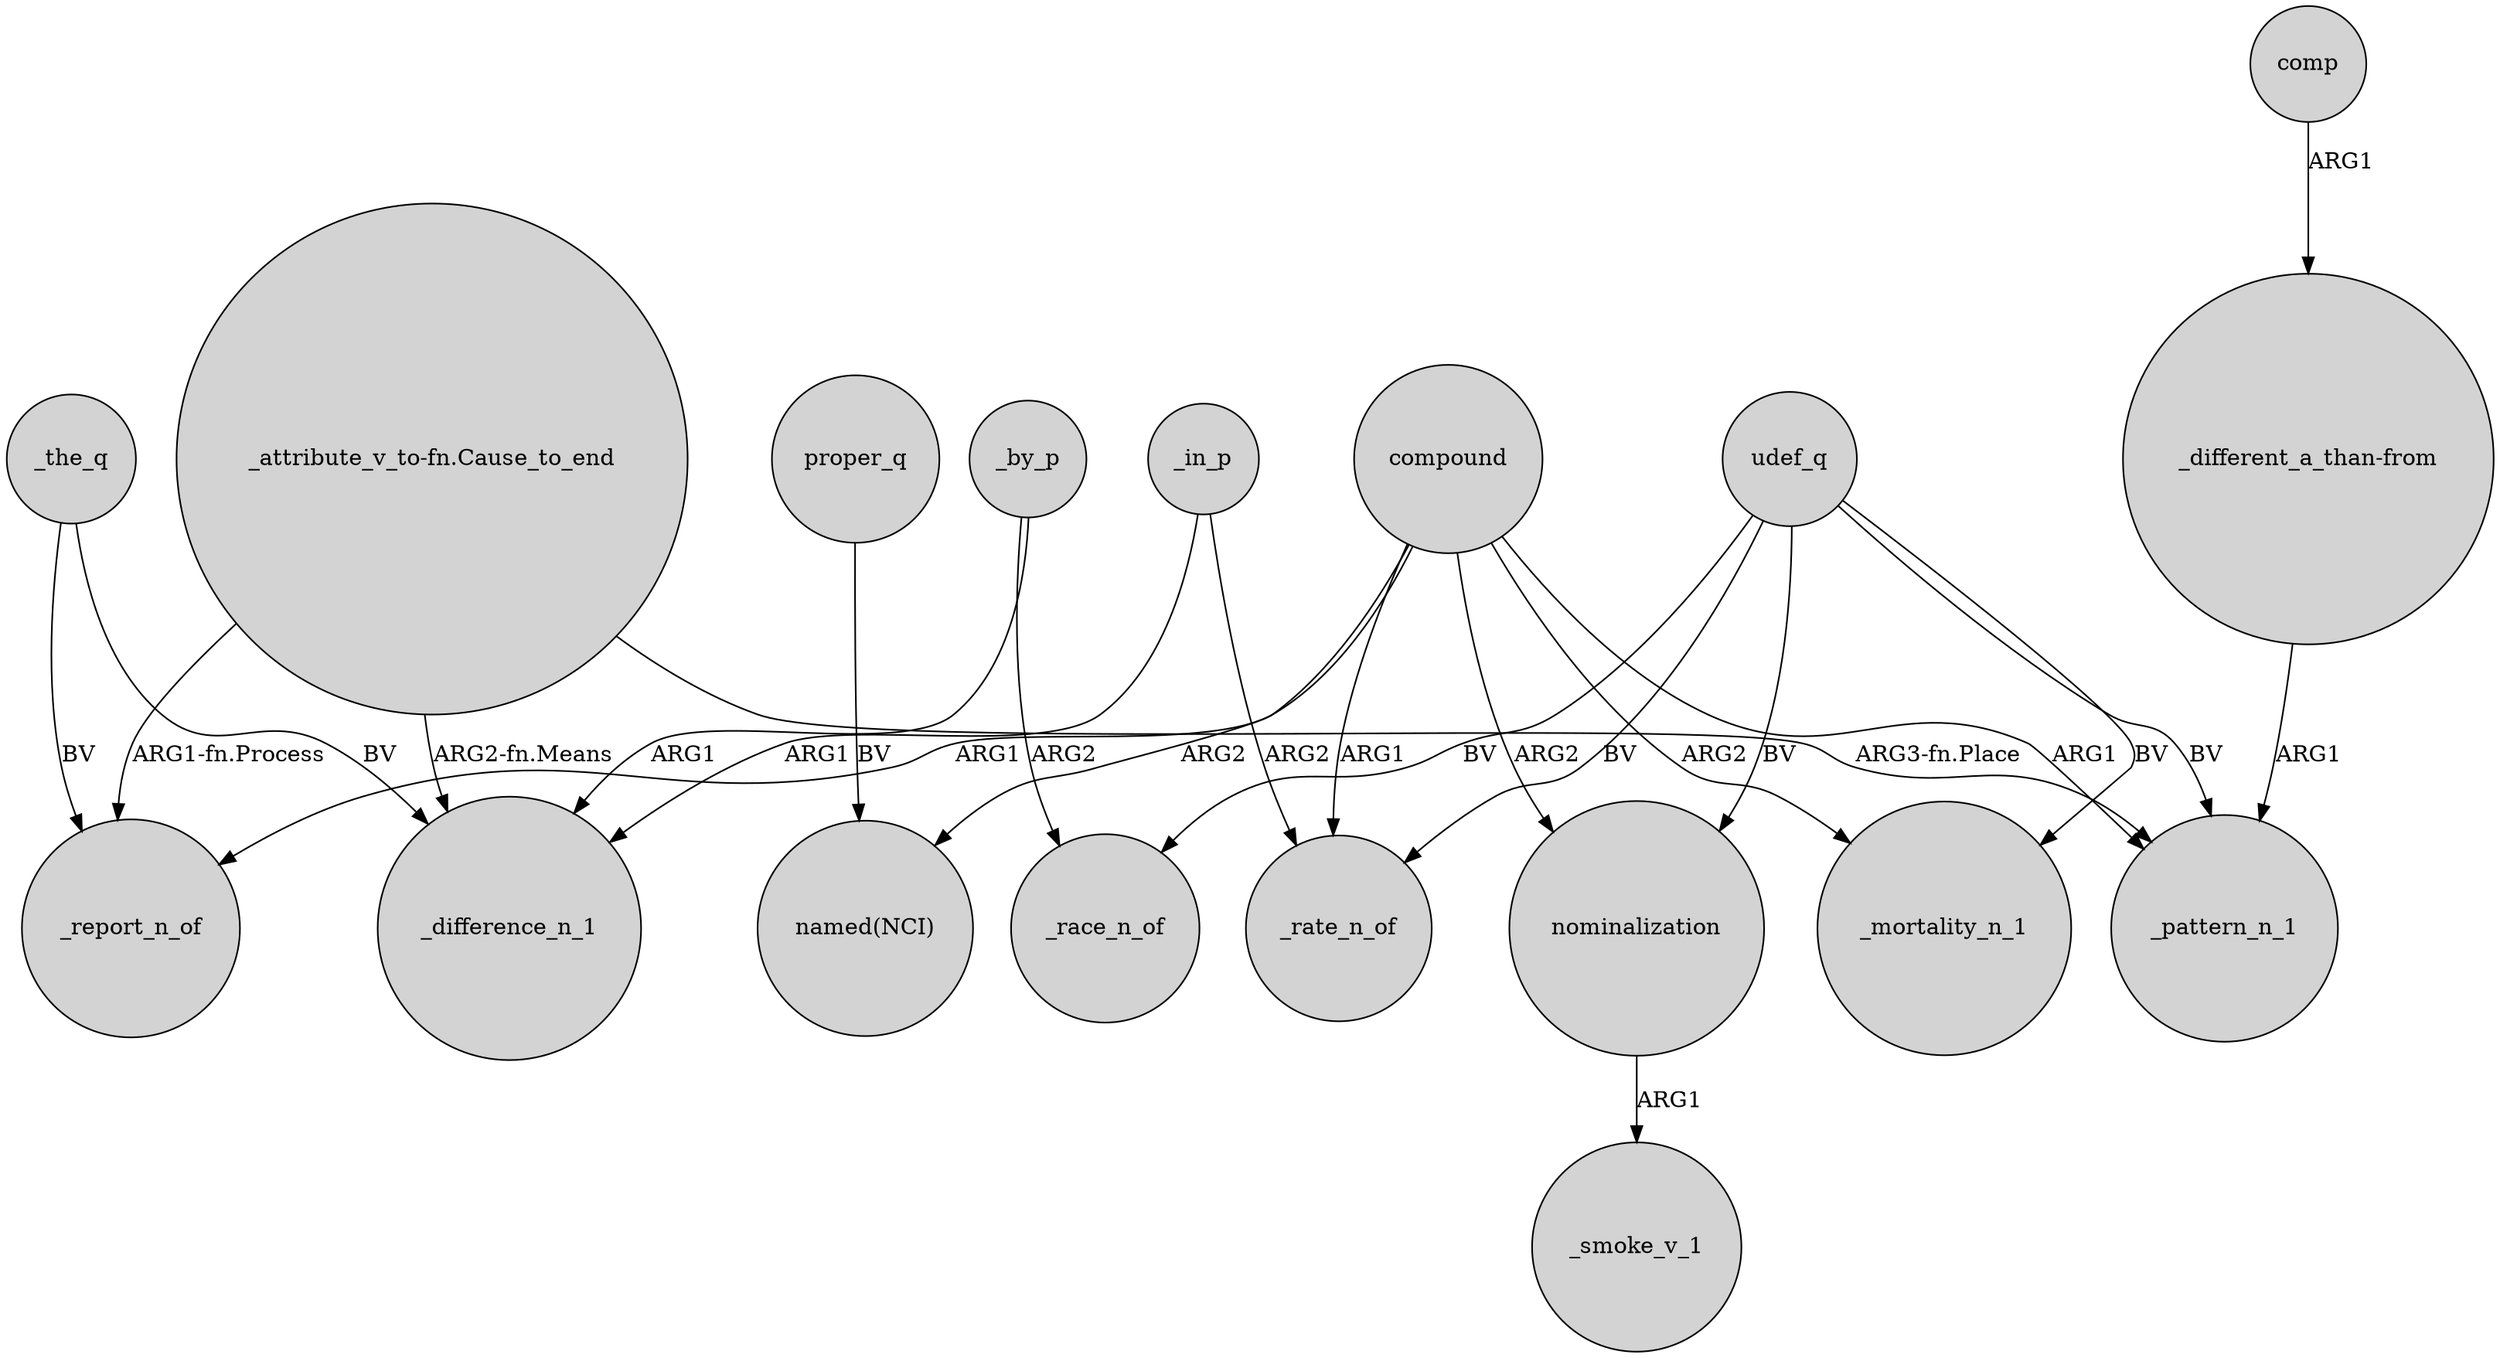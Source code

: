digraph {
	node [shape=circle style=filled]
	_the_q -> _difference_n_1 [label=BV]
	compound -> "named(NCI)" [label=ARG2]
	proper_q -> "named(NCI)" [label=BV]
	nominalization -> _smoke_v_1 [label=ARG1]
	udef_q -> nominalization [label=BV]
	_the_q -> _report_n_of [label=BV]
	compound -> _mortality_n_1 [label=ARG2]
	udef_q -> _mortality_n_1 [label=BV]
	compound -> _rate_n_of [label=ARG1]
	udef_q -> _rate_n_of [label=BV]
	"_attribute_v_to-fn.Cause_to_end" -> _difference_n_1 [label="ARG2-fn.Means"]
	compound -> nominalization [label=ARG2]
	_in_p -> _rate_n_of [label=ARG2]
	"_attribute_v_to-fn.Cause_to_end" -> _report_n_of [label="ARG1-fn.Process"]
	"_attribute_v_to-fn.Cause_to_end" -> _pattern_n_1 [label="ARG3-fn.Place"]
	"_different_a_than-from" -> _pattern_n_1 [label=ARG1]
	udef_q -> _pattern_n_1 [label=BV]
	comp -> "_different_a_than-from" [label=ARG1]
	udef_q -> _race_n_of [label=BV]
	compound -> _pattern_n_1 [label=ARG1]
	compound -> _report_n_of [label=ARG1]
	_by_p -> _race_n_of [label=ARG2]
	_in_p -> _difference_n_1 [label=ARG1]
	_by_p -> _difference_n_1 [label=ARG1]
}
